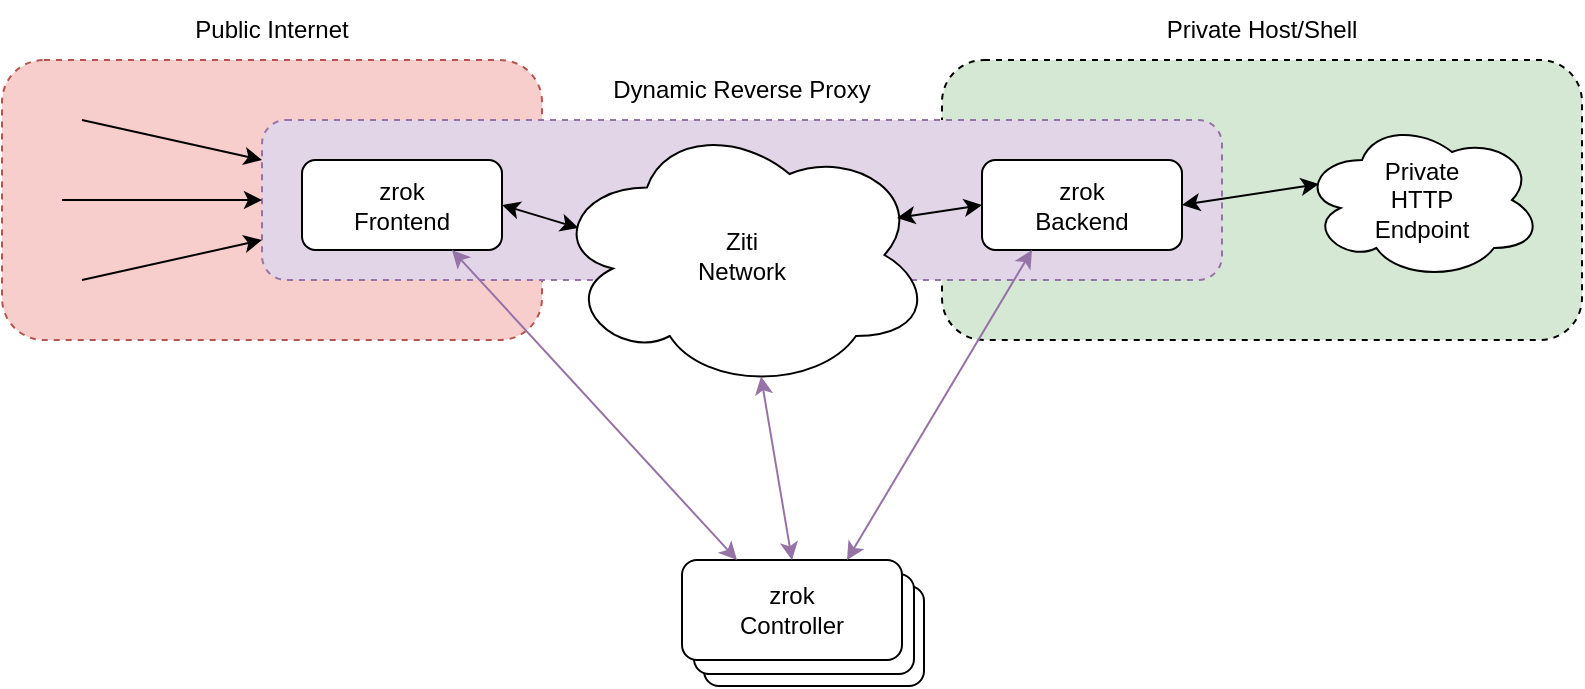 <mxfile version="20.3.0" type="device"><diagram id="7Uu1JcSXeUW2rxoxs6Qh" name="Page-1"><mxGraphModel dx="1235" dy="1054" grid="1" gridSize="10" guides="1" tooltips="1" connect="1" arrows="1" fold="1" page="1" pageScale="1" pageWidth="900" pageHeight="400" math="0" shadow="0"><root><mxCell id="0"/><mxCell id="1" parent="0"/><mxCell id="KAWtQ3g9q_rWlnce-iDQ-28" value="" style="rounded=1;whiteSpace=wrap;html=1;fillColor=#f8cecc;dashed=1;strokeColor=#b85450;" vertex="1" parent="1"><mxGeometry x="55" y="59" width="270" height="140" as="geometry"/></mxCell><mxCell id="KAWtQ3g9q_rWlnce-iDQ-26" value="" style="rounded=1;whiteSpace=wrap;html=1;fillColor=#D5E8D4;dashed=1;" vertex="1" parent="1"><mxGeometry x="525" y="59" width="320" height="140" as="geometry"/></mxCell><mxCell id="KAWtQ3g9q_rWlnce-iDQ-16" value="" style="rounded=1;whiteSpace=wrap;html=1;fillColor=default;" vertex="1" parent="1"><mxGeometry x="406" y="322" width="110" height="50" as="geometry"/></mxCell><mxCell id="KAWtQ3g9q_rWlnce-iDQ-4" value="" style="rounded=1;whiteSpace=wrap;html=1;fillColor=#e1d5e7;dashed=1;strokeColor=#9673a6;" vertex="1" parent="1"><mxGeometry x="185" y="89" width="480" height="80" as="geometry"/></mxCell><mxCell id="KAWtQ3g9q_rWlnce-iDQ-2" value="zrok&lt;br&gt;Frontend" style="rounded=1;whiteSpace=wrap;html=1;" vertex="1" parent="1"><mxGeometry x="205" y="109" width="100" height="45" as="geometry"/></mxCell><mxCell id="KAWtQ3g9q_rWlnce-iDQ-3" value="zrok&lt;br&gt;Backend" style="rounded=1;whiteSpace=wrap;html=1;" vertex="1" parent="1"><mxGeometry x="545" y="109" width="100" height="45" as="geometry"/></mxCell><mxCell id="KAWtQ3g9q_rWlnce-iDQ-5" value="Dynamic Reverse Proxy" style="text;html=1;strokeColor=none;fillColor=none;align=center;verticalAlign=middle;whiteSpace=wrap;rounded=0;dashed=1;" vertex="1" parent="1"><mxGeometry x="345" y="59" width="160" height="30" as="geometry"/></mxCell><mxCell id="KAWtQ3g9q_rWlnce-iDQ-1" value="Ziti&lt;br&gt;Network" style="ellipse;shape=cloud;whiteSpace=wrap;html=1;" vertex="1" parent="1"><mxGeometry x="330" y="89" width="190" height="135" as="geometry"/></mxCell><mxCell id="KAWtQ3g9q_rWlnce-iDQ-9" value="" style="endArrow=classic;html=1;rounded=0;entryX=0;entryY=0.25;entryDx=0;entryDy=0;" edge="1" parent="1" target="KAWtQ3g9q_rWlnce-iDQ-4"><mxGeometry width="50" height="50" relative="1" as="geometry"><mxPoint x="95" y="89" as="sourcePoint"/><mxPoint x="75" y="79" as="targetPoint"/></mxGeometry></mxCell><mxCell id="KAWtQ3g9q_rWlnce-iDQ-10" value="" style="endArrow=classic;html=1;rounded=0;entryX=0;entryY=0.75;entryDx=0;entryDy=0;" edge="1" parent="1" target="KAWtQ3g9q_rWlnce-iDQ-4"><mxGeometry width="50" height="50" relative="1" as="geometry"><mxPoint x="95" y="169" as="sourcePoint"/><mxPoint x="155" y="166.5" as="targetPoint"/></mxGeometry></mxCell><mxCell id="KAWtQ3g9q_rWlnce-iDQ-11" value="" style="endArrow=classic;html=1;rounded=0;entryX=0;entryY=0.5;entryDx=0;entryDy=0;" edge="1" parent="1" target="KAWtQ3g9q_rWlnce-iDQ-4"><mxGeometry width="50" height="50" relative="1" as="geometry"><mxPoint x="85" y="129" as="sourcePoint"/><mxPoint x="105" y="99" as="targetPoint"/></mxGeometry></mxCell><mxCell id="KAWtQ3g9q_rWlnce-iDQ-12" value="" style="endArrow=classic;startArrow=classic;html=1;rounded=0;entryX=0.07;entryY=0.4;entryDx=0;entryDy=0;entryPerimeter=0;exitX=1;exitY=0.5;exitDx=0;exitDy=0;" edge="1" parent="1" source="KAWtQ3g9q_rWlnce-iDQ-2" target="KAWtQ3g9q_rWlnce-iDQ-1"><mxGeometry width="50" height="50" relative="1" as="geometry"><mxPoint x="305" y="269" as="sourcePoint"/><mxPoint x="365" y="269" as="targetPoint"/></mxGeometry></mxCell><mxCell id="KAWtQ3g9q_rWlnce-iDQ-13" value="" style="endArrow=classic;startArrow=classic;html=1;rounded=0;entryX=0;entryY=0.5;entryDx=0;entryDy=0;exitX=0.908;exitY=0.363;exitDx=0;exitDy=0;exitPerimeter=0;" edge="1" parent="1" source="KAWtQ3g9q_rWlnce-iDQ-1" target="KAWtQ3g9q_rWlnce-iDQ-3"><mxGeometry width="50" height="50" relative="1" as="geometry"><mxPoint x="555" y="239" as="sourcePoint"/><mxPoint x="593.3" y="250.5" as="targetPoint"/></mxGeometry></mxCell><mxCell id="KAWtQ3g9q_rWlnce-iDQ-15" value="" style="rounded=1;whiteSpace=wrap;html=1;fillColor=default;" vertex="1" parent="1"><mxGeometry x="401" y="316" width="110" height="50" as="geometry"/></mxCell><mxCell id="KAWtQ3g9q_rWlnce-iDQ-14" value="zrok&lt;br&gt;Controller" style="rounded=1;whiteSpace=wrap;html=1;fillColor=default;" vertex="1" parent="1"><mxGeometry x="395" y="309" width="110" height="50" as="geometry"/></mxCell><mxCell id="KAWtQ3g9q_rWlnce-iDQ-17" value="" style="endArrow=classic;startArrow=classic;html=1;rounded=0;entryX=0.75;entryY=1;entryDx=0;entryDy=0;exitX=0.25;exitY=0;exitDx=0;exitDy=0;strokeColor=#9673a6;fillColor=#e1d5e7;" edge="1" parent="1" source="KAWtQ3g9q_rWlnce-iDQ-14" target="KAWtQ3g9q_rWlnce-iDQ-2"><mxGeometry width="50" height="50" relative="1" as="geometry"><mxPoint x="215" y="359" as="sourcePoint"/><mxPoint x="265" y="309" as="targetPoint"/></mxGeometry></mxCell><mxCell id="KAWtQ3g9q_rWlnce-iDQ-18" value="" style="endArrow=classic;startArrow=classic;html=1;rounded=0;entryX=0.55;entryY=0.95;entryDx=0;entryDy=0;exitX=0.5;exitY=0;exitDx=0;exitDy=0;strokeColor=#9673a6;fillColor=#e1d5e7;entryPerimeter=0;" edge="1" parent="1" source="KAWtQ3g9q_rWlnce-iDQ-14" target="KAWtQ3g9q_rWlnce-iDQ-1"><mxGeometry width="50" height="50" relative="1" as="geometry"><mxPoint x="402.0" y="309" as="sourcePoint"/><mxPoint x="290" y="164" as="targetPoint"/></mxGeometry></mxCell><mxCell id="KAWtQ3g9q_rWlnce-iDQ-19" value="" style="endArrow=classic;startArrow=classic;html=1;rounded=0;entryX=0.25;entryY=1;entryDx=0;entryDy=0;exitX=0.75;exitY=0;exitDx=0;exitDy=0;strokeColor=#9673a6;fillColor=#e1d5e7;" edge="1" parent="1" source="KAWtQ3g9q_rWlnce-iDQ-14" target="KAWtQ3g9q_rWlnce-iDQ-3"><mxGeometry width="50" height="50" relative="1" as="geometry"><mxPoint x="429.5" y="309" as="sourcePoint"/><mxPoint x="444.5" y="227.25" as="targetPoint"/></mxGeometry></mxCell><mxCell id="KAWtQ3g9q_rWlnce-iDQ-20" value="Private&lt;br&gt;HTTP&lt;br&gt;Endpoint" style="ellipse;shape=cloud;whiteSpace=wrap;html=1;fillColor=default;" vertex="1" parent="1"><mxGeometry x="705" y="89" width="120" height="80" as="geometry"/></mxCell><mxCell id="KAWtQ3g9q_rWlnce-iDQ-21" value="" style="endArrow=classic;startArrow=classic;html=1;rounded=0;strokeColor=#000000;exitX=1;exitY=0.5;exitDx=0;exitDy=0;entryX=0.07;entryY=0.4;entryDx=0;entryDy=0;entryPerimeter=0;" edge="1" parent="1" source="KAWtQ3g9q_rWlnce-iDQ-3" target="KAWtQ3g9q_rWlnce-iDQ-20"><mxGeometry width="50" height="50" relative="1" as="geometry"><mxPoint x="695" y="249" as="sourcePoint"/><mxPoint x="745" y="199" as="targetPoint"/></mxGeometry></mxCell><mxCell id="KAWtQ3g9q_rWlnce-iDQ-27" value="Private Host/Shell" style="text;html=1;strokeColor=none;fillColor=none;align=center;verticalAlign=middle;whiteSpace=wrap;rounded=0;dashed=1;" vertex="1" parent="1"><mxGeometry x="605" y="29" width="160" height="30" as="geometry"/></mxCell><mxCell id="KAWtQ3g9q_rWlnce-iDQ-29" value="Public Internet" style="text;html=1;strokeColor=none;fillColor=none;align=center;verticalAlign=middle;whiteSpace=wrap;rounded=0;dashed=1;" vertex="1" parent="1"><mxGeometry x="110" y="29" width="160" height="30" as="geometry"/></mxCell></root></mxGraphModel></diagram></mxfile>